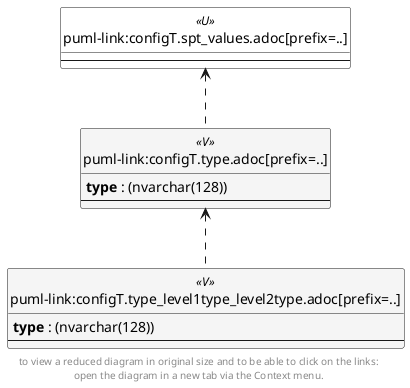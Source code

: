 @startuml
'Left to right direction
top to bottom direction
hide circle
'avoide "." issues:
set namespaceSeparator none


skinparam class {
  BackgroundColor White
  BackgroundColor<<FN>> Yellow
  BackgroundColor<<FS>> Yellow
  BackgroundColor<<FT>> LightGray
  BackgroundColor<<IF>> Yellow
  BackgroundColor<<IS>> Yellow
  BackgroundColor<<P>> Aqua
  BackgroundColor<<PC>> Aqua
  BackgroundColor<<SN>> Yellow
  BackgroundColor<<SO>> SlateBlue
  BackgroundColor<<TF>> LightGray
  BackgroundColor<<TR>> Tomato
  BackgroundColor<<U>> White
  BackgroundColor<<V>> WhiteSmoke
  BackgroundColor<<X>> Aqua
}


entity "puml-link:configT.spt_values.adoc[prefix=..]" as configT.spt_values << U >> {
  --
}

entity "puml-link:configT.type.adoc[prefix=..]" as configT.type << V >> {
  **type** : (nvarchar(128))
  --
}

entity "puml-link:configT.type_level1type_level2type.adoc[prefix=..]" as configT.type_level1type_level2type << V >> {
  **type** : (nvarchar(128))
  --
}

configT.spt_values <.. configT.type
configT.type <.. configT.type_level1type_level2type
footer
to view a reduced diagram in original size and to be able to click on the links:
open the diagram in a new tab via the Context menu.
end footer

@enduml

